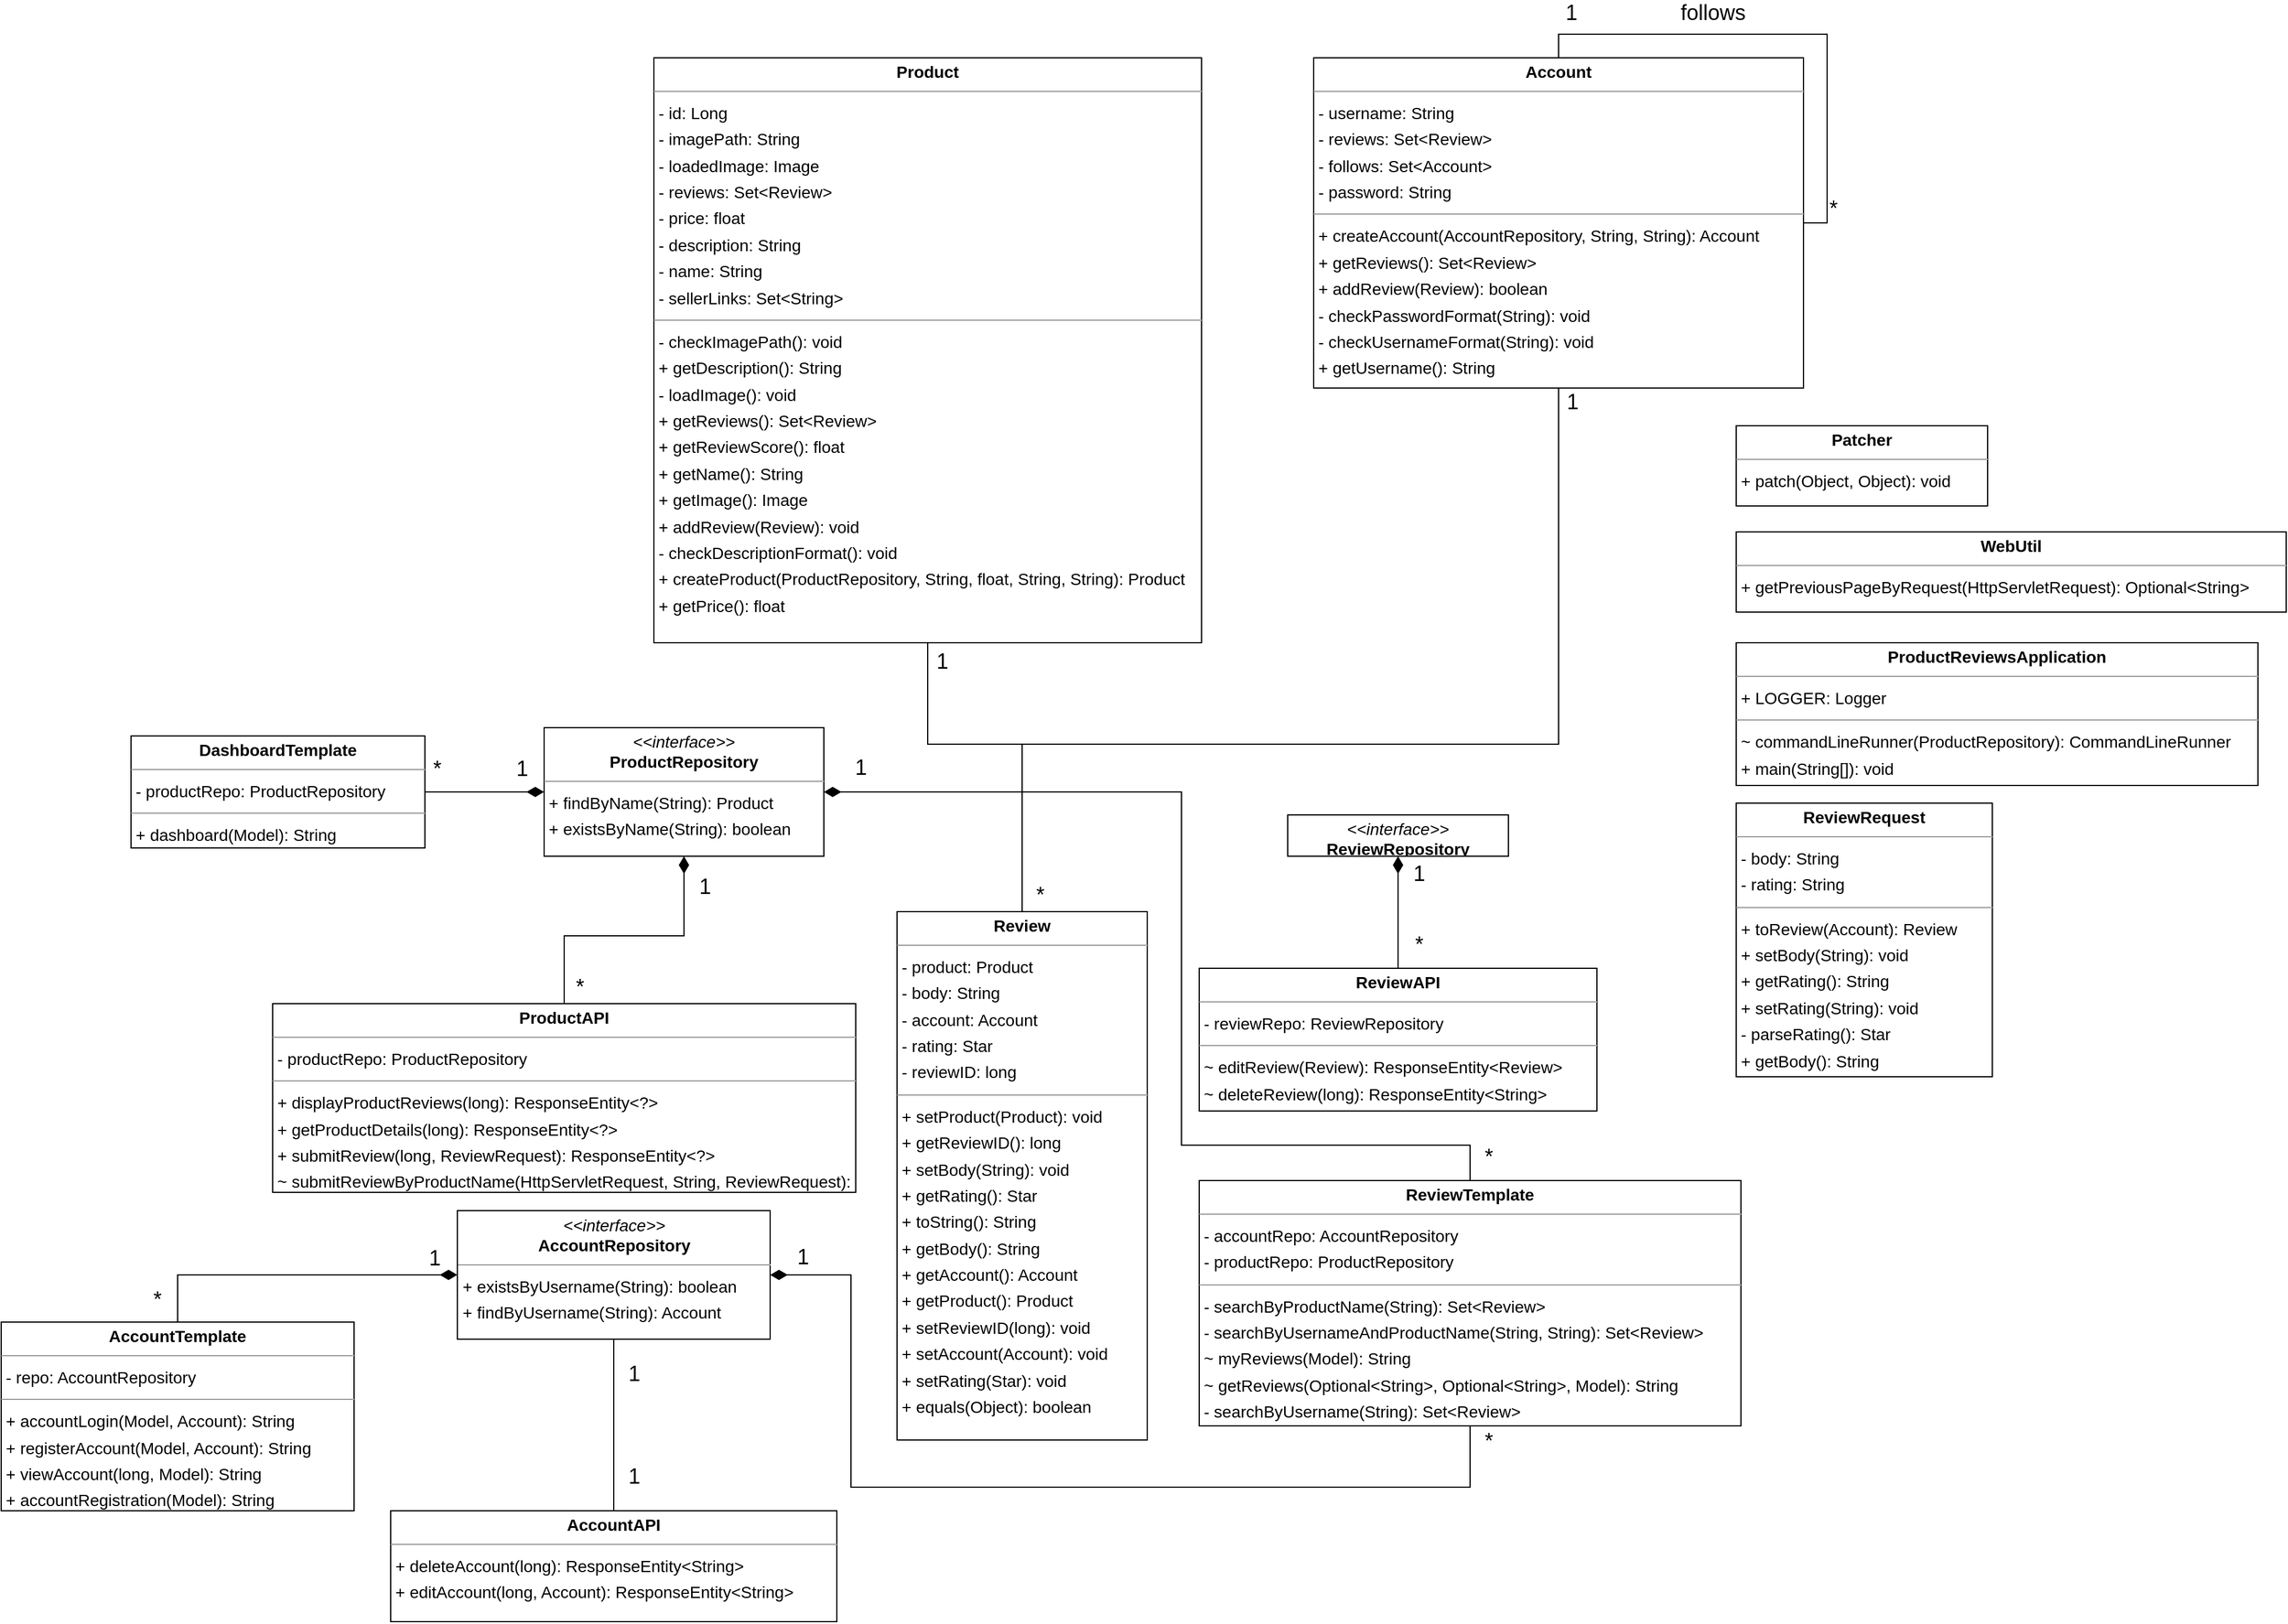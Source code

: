 <mxfile version="24.8.4">
  <diagram id="-O0Wlg9mMegEO51B1gR6" name="Page-1">
    <mxGraphModel grid="1" page="0" gridSize="10" guides="1" tooltips="1" connect="1" arrows="1" fold="1" pageScale="1" pageWidth="827" pageHeight="1169" background="none" math="0" shadow="0">
      <root>
        <mxCell id="0" />
        <mxCell id="1" parent="0" />
        <mxCell id="PNS8P4c1NNTHHl6IVYCe-1" style="edgeStyle=orthogonalEdgeStyle;rounded=0;orthogonalLoop=1;jettySize=auto;html=1;exitX=0.5;exitY=1;exitDx=0;exitDy=0;entryX=0.5;entryY=0;entryDx=0;entryDy=0;startArrow=none;startFill=0;startSize=12;endArrow=none;endFill=0;" edge="1" parent="1" source="node4" target="node9">
          <mxGeometry relative="1" as="geometry">
            <Array as="points">
              <mxPoint x="730" y="880" />
              <mxPoint x="275" y="880" />
            </Array>
          </mxGeometry>
        </mxCell>
        <mxCell id="PNS8P4c1NNTHHl6IVYCe-3" value="&lt;font style=&quot;font-size: 18px;&quot;&gt;*&lt;/font&gt;" style="edgeLabel;html=1;align=center;verticalAlign=middle;resizable=0;points=[];" vertex="1" connectable="0" parent="PNS8P4c1NNTHHl6IVYCe-1">
          <mxGeometry x="0.969" y="1" relative="1" as="geometry">
            <mxPoint x="14" as="offset" />
          </mxGeometry>
        </mxCell>
        <mxCell id="PNS8P4c1NNTHHl6IVYCe-8" value="&lt;font style=&quot;font-size: 18px;&quot;&gt;1&lt;/font&gt;" style="edgeLabel;html=1;align=center;verticalAlign=middle;resizable=0;points=[];" vertex="1" connectable="0" parent="PNS8P4c1NNTHHl6IVYCe-1">
          <mxGeometry x="-0.974" y="1" relative="1" as="geometry">
            <mxPoint x="10" as="offset" />
          </mxGeometry>
        </mxCell>
        <mxCell id="node4" value="&lt;p style=&quot;margin:0px;margin-top:4px;text-align:center;&quot;&gt;&lt;b&gt;Account&lt;/b&gt;&lt;/p&gt;&lt;hr size=&quot;1&quot;/&gt;&lt;p style=&quot;margin:0 0 0 4px;line-height:1.6;&quot;&gt;- username: String&lt;br/&gt;- reviews: Set&amp;lt;Review&amp;gt;&lt;br/&gt;- follows: Set&amp;lt;Account&amp;gt;&lt;br/&gt;- password: String&lt;/p&gt;&lt;hr size=&quot;1&quot;/&gt;&lt;p style=&quot;margin:0 0 0 4px;line-height:1.6;&quot;&gt;+ createAccount(AccountRepository, String, String): Account&lt;br/&gt;+ getReviews(): Set&amp;lt;Review&amp;gt;&lt;br/&gt;+ addReview(Review): boolean&lt;br/&gt;- checkPasswordFormat(String): void&lt;br/&gt;- checkUsernameFormat(String): void&lt;br/&gt;+ getUsername(): String&lt;/p&gt;" style="verticalAlign=top;align=left;overflow=fill;fontSize=14;fontFamily=Helvetica;html=1;rounded=0;shadow=0;comic=0;labelBackgroundColor=none;strokeWidth=1;" vertex="1" parent="1">
          <mxGeometry x="522" y="298" width="415" height="280" as="geometry" />
        </mxCell>
        <mxCell id="node6" value="&lt;p style=&quot;margin:0px;margin-top:4px;text-align:center;&quot;&gt;&lt;b&gt;AccountAPI&lt;/b&gt;&lt;/p&gt;&lt;hr size=&quot;1&quot;/&gt;&lt;p style=&quot;margin:0 0 0 4px;line-height:1.6;&quot;&gt;+ deleteAccount(long): ResponseEntity&amp;lt;String&amp;gt;&lt;br/&gt;+ editAccount(long, Account): ResponseEntity&amp;lt;String&amp;gt;&lt;/p&gt;" style="verticalAlign=top;align=left;overflow=fill;fontSize=14;fontFamily=Helvetica;html=1;rounded=0;shadow=0;comic=0;labelBackgroundColor=none;strokeWidth=1;" vertex="1" parent="1">
          <mxGeometry x="-260" y="1530" width="378" height="94" as="geometry" />
        </mxCell>
        <mxCell id="PNS8P4c1NNTHHl6IVYCe-31" style="edgeStyle=orthogonalEdgeStyle;rounded=0;orthogonalLoop=1;jettySize=auto;html=1;exitX=1;exitY=0.5;exitDx=0;exitDy=0;entryX=0.5;entryY=1;entryDx=0;entryDy=0;startArrow=diamondThin;startFill=1;endArrow=none;endFill=0;endSize=12;startSize=12;" edge="1" parent="1" source="node1" target="node5">
          <mxGeometry relative="1" as="geometry">
            <Array as="points">
              <mxPoint x="130" y="1330" />
              <mxPoint x="130" y="1510" />
              <mxPoint x="655" y="1510" />
            </Array>
          </mxGeometry>
        </mxCell>
        <mxCell id="PNS8P4c1NNTHHl6IVYCe-35" value="&lt;font style=&quot;font-size: 18px;&quot;&gt;*&lt;/font&gt;" style="edgeLabel;html=1;align=center;verticalAlign=middle;resizable=0;points=[];" vertex="1" connectable="0" parent="PNS8P4c1NNTHHl6IVYCe-31">
          <mxGeometry x="0.965" y="-2" relative="1" as="geometry">
            <mxPoint x="13" y="-2" as="offset" />
          </mxGeometry>
        </mxCell>
        <mxCell id="PNS8P4c1NNTHHl6IVYCe-36" value="&lt;font style=&quot;font-size: 18px;&quot;&gt;1&lt;/font&gt;" style="edgeLabel;html=1;align=center;verticalAlign=middle;resizable=0;points=[];" vertex="1" connectable="0" parent="PNS8P4c1NNTHHl6IVYCe-31">
          <mxGeometry x="-0.934" y="-1" relative="1" as="geometry">
            <mxPoint y="-16" as="offset" />
          </mxGeometry>
        </mxCell>
        <mxCell id="node1" value="&lt;p style=&quot;margin:0px;margin-top:4px;text-align:center;&quot;&gt;&lt;i&gt;&amp;lt;&amp;lt;interface&amp;gt;&amp;gt;&lt;/i&gt;&lt;br/&gt;&lt;b&gt;AccountRepository&lt;/b&gt;&lt;/p&gt;&lt;hr size=&quot;1&quot;/&gt;&lt;p style=&quot;margin:0 0 0 4px;line-height:1.6;&quot;&gt;+ existsByUsername(String): boolean&lt;br/&gt;+ findByUsername(String): Account&lt;/p&gt;" style="verticalAlign=top;align=left;overflow=fill;fontSize=14;fontFamily=Helvetica;html=1;rounded=0;shadow=0;comic=0;labelBackgroundColor=none;strokeWidth=1;" vertex="1" parent="1">
          <mxGeometry x="-203.5" y="1275.5" width="265" height="109" as="geometry" />
        </mxCell>
        <mxCell id="PNS8P4c1NNTHHl6IVYCe-23" style="edgeStyle=orthogonalEdgeStyle;rounded=0;orthogonalLoop=1;jettySize=auto;html=1;exitX=0.5;exitY=0;exitDx=0;exitDy=0;entryX=0;entryY=0.5;entryDx=0;entryDy=0;endArrow=diamondThin;endFill=1;startArrow=none;startFill=0;startSize=12;endSize=12;" edge="1" parent="1" source="node8" target="node1">
          <mxGeometry relative="1" as="geometry" />
        </mxCell>
        <mxCell id="PNS8P4c1NNTHHl6IVYCe-25" value="&lt;font style=&quot;font-size: 18px;&quot;&gt;1&lt;/font&gt;" style="edgeLabel;html=1;align=center;verticalAlign=middle;resizable=0;points=[];" vertex="1" connectable="0" parent="PNS8P4c1NNTHHl6IVYCe-23">
          <mxGeometry x="0.86" y="4" relative="1" as="geometry">
            <mxPoint y="-10" as="offset" />
          </mxGeometry>
        </mxCell>
        <mxCell id="node8" value="&lt;p style=&quot;margin:0px;margin-top:4px;text-align:center;&quot;&gt;&lt;b&gt;AccountTemplate&lt;/b&gt;&lt;/p&gt;&lt;hr size=&quot;1&quot;/&gt;&lt;p style=&quot;margin:0 0 0 4px;line-height:1.6;&quot;&gt;- repo: AccountRepository&lt;/p&gt;&lt;hr size=&quot;1&quot;/&gt;&lt;p style=&quot;margin:0 0 0 4px;line-height:1.6;&quot;&gt;+ accountLogin(Model, Account): String&lt;br/&gt;+ registerAccount(Model, Account): String&lt;br/&gt;+ viewAccount(long, Model): String&lt;br/&gt;+ accountRegistration(Model): String&lt;/p&gt;" style="verticalAlign=top;align=left;overflow=fill;fontSize=14;fontFamily=Helvetica;html=1;rounded=0;shadow=0;comic=0;labelBackgroundColor=none;strokeWidth=1;" vertex="1" parent="1">
          <mxGeometry x="-590" y="1370" width="299" height="160" as="geometry" />
        </mxCell>
        <mxCell id="node13" value="&lt;p style=&quot;margin:0px;margin-top:4px;text-align:center;&quot;&gt;&lt;b&gt;DashboardTemplate&lt;/b&gt;&lt;/p&gt;&lt;hr size=&quot;1&quot;/&gt;&lt;p style=&quot;margin:0 0 0 4px;line-height:1.6;&quot;&gt;- productRepo: ProductRepository&lt;/p&gt;&lt;hr size=&quot;1&quot;/&gt;&lt;p style=&quot;margin:0 0 0 4px;line-height:1.6;&quot;&gt;+ dashboard(Model): String&lt;/p&gt;" style="verticalAlign=top;align=left;overflow=fill;fontSize=14;fontFamily=Helvetica;html=1;rounded=0;shadow=0;comic=0;labelBackgroundColor=none;strokeWidth=1;" vertex="1" parent="1">
          <mxGeometry x="-480" y="873" width="249" height="95" as="geometry" />
        </mxCell>
        <mxCell id="node7" value="&lt;p style=&quot;margin:0px;margin-top:4px;text-align:center;&quot;&gt;&lt;b&gt;Patcher&lt;/b&gt;&lt;/p&gt;&lt;hr size=&quot;1&quot;/&gt;&lt;p style=&quot;margin:0 0 0 4px;line-height:1.6;&quot;&gt;+ patch(Object, Object): void&lt;/p&gt;" style="verticalAlign=top;align=left;overflow=fill;fontSize=14;fontFamily=Helvetica;html=1;rounded=0;shadow=0;comic=0;labelBackgroundColor=none;strokeWidth=1;" vertex="1" parent="1">
          <mxGeometry x="880" y="610" width="213" height="68" as="geometry" />
        </mxCell>
        <mxCell id="PNS8P4c1NNTHHl6IVYCe-10" style="edgeStyle=orthogonalEdgeStyle;rounded=0;orthogonalLoop=1;jettySize=auto;html=1;exitX=0.5;exitY=1;exitDx=0;exitDy=0;entryX=0.5;entryY=0;entryDx=0;entryDy=0;endArrow=none;endFill=0;" edge="1" parent="1" source="node2" target="node9">
          <mxGeometry relative="1" as="geometry">
            <Array as="points">
              <mxPoint x="195" y="880" />
              <mxPoint x="275" y="880" />
            </Array>
          </mxGeometry>
        </mxCell>
        <mxCell id="PNS8P4c1NNTHHl6IVYCe-11" value="&lt;font style=&quot;font-size: 18px;&quot;&gt;1&lt;/font&gt;" style="edgeLabel;html=1;align=center;verticalAlign=middle;resizable=0;points=[];" vertex="1" connectable="0" parent="PNS8P4c1NNTHHl6IVYCe-10">
          <mxGeometry x="-0.873" y="-1" relative="1" as="geometry">
            <mxPoint x="13" y="-4" as="offset" />
          </mxGeometry>
        </mxCell>
        <mxCell id="node2" value="&lt;p style=&quot;margin:0px;margin-top:4px;text-align:center;&quot;&gt;&lt;b&gt;Product&lt;/b&gt;&lt;/p&gt;&lt;hr size=&quot;1&quot;/&gt;&lt;p style=&quot;margin:0 0 0 4px;line-height:1.6;&quot;&gt;- id: Long&lt;br/&gt;- imagePath: String&lt;br/&gt;- loadedImage: Image&lt;br/&gt;- reviews: Set&amp;lt;Review&amp;gt;&lt;br/&gt;- price: float&lt;br/&gt;- description: String&lt;br/&gt;- name: String&lt;br/&gt;- sellerLinks: Set&amp;lt;String&amp;gt;&lt;/p&gt;&lt;hr size=&quot;1&quot;/&gt;&lt;p style=&quot;margin:0 0 0 4px;line-height:1.6;&quot;&gt;- checkImagePath(): void&lt;br/&gt;+ getDescription(): String&lt;br/&gt;- loadImage(): void&lt;br/&gt;+ getReviews(): Set&amp;lt;Review&amp;gt;&lt;br/&gt;+ getReviewScore(): float&lt;br/&gt;+ getName(): String&lt;br/&gt;+ getImage(): Image&lt;br/&gt;+ addReview(Review): void&lt;br/&gt;- checkDescriptionFormat(): void&lt;br/&gt;+ createProduct(ProductRepository, String, float, String, String): Product&lt;br/&gt;+ getPrice(): float&lt;/p&gt;" style="verticalAlign=top;align=left;overflow=fill;fontSize=14;fontFamily=Helvetica;html=1;rounded=0;shadow=0;comic=0;labelBackgroundColor=none;strokeWidth=1;" vertex="1" parent="1">
          <mxGeometry x="-37" y="298" width="464" height="496" as="geometry" />
        </mxCell>
        <mxCell id="node11" value="&lt;p style=&quot;margin:0px;margin-top:4px;text-align:center;&quot;&gt;&lt;b&gt;ProductAPI&lt;/b&gt;&lt;/p&gt;&lt;hr size=&quot;1&quot;/&gt;&lt;p style=&quot;margin:0 0 0 4px;line-height:1.6;&quot;&gt;- productRepo: ProductRepository&lt;/p&gt;&lt;hr size=&quot;1&quot;/&gt;&lt;p style=&quot;margin:0 0 0 4px;line-height:1.6;&quot;&gt;+ displayProductReviews(long): ResponseEntity&amp;lt;?&amp;gt;&lt;br/&gt;+ getProductDetails(long): ResponseEntity&amp;lt;?&amp;gt;&lt;br/&gt;+ submitReview(long, ReviewRequest): ResponseEntity&amp;lt;?&amp;gt;&lt;br/&gt;~ submitReviewByProductName(HttpServletRequest, String, ReviewRequest): String&lt;/p&gt;" style="verticalAlign=top;align=left;overflow=fill;fontSize=14;fontFamily=Helvetica;html=1;rounded=0;shadow=0;comic=0;labelBackgroundColor=none;strokeWidth=1;" vertex="1" parent="1">
          <mxGeometry x="-360" y="1100" width="494" height="160" as="geometry" />
        </mxCell>
        <mxCell id="PNS8P4c1NNTHHl6IVYCe-27" style="edgeStyle=orthogonalEdgeStyle;rounded=0;orthogonalLoop=1;jettySize=auto;html=1;exitX=0;exitY=0.5;exitDx=0;exitDy=0;entryX=1;entryY=0.5;entryDx=0;entryDy=0;endArrow=none;endFill=0;startArrow=diamondThin;startFill=1;startSize=12;" edge="1" parent="1" source="node3" target="node13">
          <mxGeometry relative="1" as="geometry" />
        </mxCell>
        <mxCell id="PNS8P4c1NNTHHl6IVYCe-28" value="&lt;font style=&quot;font-size: 18px;&quot;&gt;1&lt;/font&gt;" style="edgeLabel;html=1;align=center;verticalAlign=middle;resizable=0;points=[];" vertex="1" connectable="0" parent="PNS8P4c1NNTHHl6IVYCe-27">
          <mxGeometry x="-0.478" relative="1" as="geometry">
            <mxPoint x="7" y="-20" as="offset" />
          </mxGeometry>
        </mxCell>
        <mxCell id="node3" value="&lt;p style=&quot;margin:0px;margin-top:4px;text-align:center;&quot;&gt;&lt;i&gt;&amp;lt;&amp;lt;interface&amp;gt;&amp;gt;&lt;/i&gt;&lt;br/&gt;&lt;b&gt;ProductRepository&lt;/b&gt;&lt;/p&gt;&lt;hr size=&quot;1&quot;/&gt;&lt;p style=&quot;margin:0 0 0 4px;line-height:1.6;&quot;&gt;+ findByName(String): Product&lt;br/&gt;+ existsByName(String): boolean&lt;/p&gt;" style="verticalAlign=top;align=left;overflow=fill;fontSize=14;fontFamily=Helvetica;html=1;rounded=0;shadow=0;comic=0;labelBackgroundColor=none;strokeWidth=1;" vertex="1" parent="1">
          <mxGeometry x="-130" y="866" width="237" height="109" as="geometry" />
        </mxCell>
        <mxCell id="node0" value="&lt;p style=&quot;margin:0px;margin-top:4px;text-align:center;&quot;&gt;&lt;b&gt;ProductReviewsApplication&lt;/b&gt;&lt;/p&gt;&lt;hr size=&quot;1&quot;/&gt;&lt;p style=&quot;margin:0 0 0 4px;line-height:1.6;&quot;&gt;+ LOGGER: Logger&lt;/p&gt;&lt;hr size=&quot;1&quot;/&gt;&lt;p style=&quot;margin:0 0 0 4px;line-height:1.6;&quot;&gt;~ commandLineRunner(ProductRepository): CommandLineRunner&lt;br/&gt;+ main(String[]): void&lt;/p&gt;" style="verticalAlign=top;align=left;overflow=fill;fontSize=14;fontFamily=Helvetica;html=1;rounded=0;shadow=0;comic=0;labelBackgroundColor=none;strokeWidth=1;" vertex="1" parent="1">
          <mxGeometry x="880" y="794" width="442" height="121" as="geometry" />
        </mxCell>
        <mxCell id="node9" value="&lt;p style=&quot;margin:0px;margin-top:4px;text-align:center;&quot;&gt;&lt;b&gt;Review&lt;/b&gt;&lt;/p&gt;&lt;hr size=&quot;1&quot;/&gt;&lt;p style=&quot;margin:0 0 0 4px;line-height:1.6;&quot;&gt;- product: Product&lt;br/&gt;- body: String&lt;br/&gt;- account: Account&lt;br/&gt;- rating: Star&lt;br/&gt;- reviewID: long&lt;/p&gt;&lt;hr size=&quot;1&quot;/&gt;&lt;p style=&quot;margin:0 0 0 4px;line-height:1.6;&quot;&gt;+ setProduct(Product): void&lt;br/&gt;+ getReviewID(): long&lt;br/&gt;+ setBody(String): void&lt;br/&gt;+ getRating(): Star&lt;br/&gt;+ toString(): String&lt;br/&gt;+ getBody(): String&lt;br/&gt;+ getAccount(): Account&lt;br/&gt;+ getProduct(): Product&lt;br/&gt;+ setReviewID(long): void&lt;br/&gt;+ setAccount(Account): void&lt;br/&gt;+ setRating(Star): void&lt;br/&gt;+ equals(Object): boolean&lt;/p&gt;" style="verticalAlign=top;align=left;overflow=fill;fontSize=14;fontFamily=Helvetica;html=1;rounded=0;shadow=0;comic=0;labelBackgroundColor=none;strokeWidth=1;" vertex="1" parent="1">
          <mxGeometry x="169" y="1022" width="212" height="448" as="geometry" />
        </mxCell>
        <mxCell id="PNS8P4c1NNTHHl6IVYCe-13" style="edgeStyle=orthogonalEdgeStyle;rounded=0;orthogonalLoop=1;jettySize=auto;html=1;exitX=0.5;exitY=0;exitDx=0;exitDy=0;entryX=0.5;entryY=1;entryDx=0;entryDy=0;endArrow=diamondThin;endFill=1;endSize=12;" edge="1" parent="1" source="node15" target="node10">
          <mxGeometry relative="1" as="geometry" />
        </mxCell>
        <mxCell id="PNS8P4c1NNTHHl6IVYCe-14" value="&lt;font style=&quot;font-size: 18px;&quot;&gt;*&lt;/font&gt;" style="edgeLabel;html=1;align=center;verticalAlign=middle;resizable=0;points=[];" vertex="1" connectable="0" parent="PNS8P4c1NNTHHl6IVYCe-13">
          <mxGeometry x="0.269" y="-3" relative="1" as="geometry">
            <mxPoint x="14" y="40" as="offset" />
          </mxGeometry>
        </mxCell>
        <mxCell id="PNS8P4c1NNTHHl6IVYCe-16" value="&lt;font style=&quot;font-size: 18px;&quot;&gt;1&lt;/font&gt;" style="edgeLabel;html=1;align=center;verticalAlign=middle;resizable=0;points=[];" vertex="1" connectable="0" parent="PNS8P4c1NNTHHl6IVYCe-13">
          <mxGeometry x="0.432" relative="1" as="geometry">
            <mxPoint x="17" y="-12" as="offset" />
          </mxGeometry>
        </mxCell>
        <mxCell id="node15" value="&lt;p style=&quot;margin:0px;margin-top:4px;text-align:center;&quot;&gt;&lt;b&gt;ReviewAPI&lt;/b&gt;&lt;/p&gt;&lt;hr size=&quot;1&quot;/&gt;&lt;p style=&quot;margin:0 0 0 4px;line-height:1.6;&quot;&gt;- reviewRepo: ReviewRepository&lt;/p&gt;&lt;hr size=&quot;1&quot;/&gt;&lt;p style=&quot;margin:0 0 0 4px;line-height:1.6;&quot;&gt;~ editReview(Review): ResponseEntity&amp;lt;Review&amp;gt;&lt;br/&gt;~ deleteReview(long): ResponseEntity&amp;lt;String&amp;gt;&lt;/p&gt;" style="verticalAlign=top;align=left;overflow=fill;fontSize=14;fontFamily=Helvetica;html=1;rounded=0;shadow=0;comic=0;labelBackgroundColor=none;strokeWidth=1;" vertex="1" parent="1">
          <mxGeometry x="425" y="1070" width="337" height="121" as="geometry" />
        </mxCell>
        <mxCell id="node10" value="&lt;p style=&quot;margin:0px;margin-top:4px;text-align:center;&quot;&gt;&lt;i&gt;&amp;lt;&amp;lt;interface&amp;gt;&amp;gt;&lt;/i&gt;&lt;br/&gt;&lt;b&gt;ReviewRepository&lt;/b&gt;&lt;/p&gt;&lt;hr size=&quot;1&quot;/&gt;" style="verticalAlign=top;align=left;overflow=fill;fontSize=14;fontFamily=Helvetica;html=1;rounded=0;shadow=0;comic=0;labelBackgroundColor=none;strokeWidth=1;" vertex="1" parent="1">
          <mxGeometry x="500" y="940" width="187" height="35" as="geometry" />
        </mxCell>
        <mxCell id="node14" value="&lt;p style=&quot;margin:0px;margin-top:4px;text-align:center;&quot;&gt;&lt;b&gt;ReviewRequest&lt;/b&gt;&lt;/p&gt;&lt;hr size=&quot;1&quot;/&gt;&lt;p style=&quot;margin:0 0 0 4px;line-height:1.6;&quot;&gt;- body: String&lt;br/&gt;- rating: String&lt;/p&gt;&lt;hr size=&quot;1&quot;/&gt;&lt;p style=&quot;margin:0 0 0 4px;line-height:1.6;&quot;&gt;+ toReview(Account): Review&lt;br/&gt;+ setBody(String): void&lt;br/&gt;+ getRating(): String&lt;br/&gt;+ setRating(String): void&lt;br/&gt;- parseRating(): Star&lt;br/&gt;+ getBody(): String&lt;/p&gt;" style="verticalAlign=top;align=left;overflow=fill;fontSize=14;fontFamily=Helvetica;html=1;rounded=0;shadow=0;comic=0;labelBackgroundColor=none;strokeWidth=1;" vertex="1" parent="1">
          <mxGeometry x="880" y="930" width="217" height="232" as="geometry" />
        </mxCell>
        <mxCell id="PNS8P4c1NNTHHl6IVYCe-30" style="edgeStyle=orthogonalEdgeStyle;rounded=0;orthogonalLoop=1;jettySize=auto;html=1;exitX=0.5;exitY=0;exitDx=0;exitDy=0;entryX=1;entryY=0.5;entryDx=0;entryDy=0;endArrow=diamondThin;endFill=1;startSize=11;endSize=12;" edge="1" parent="1" source="node5" target="node3">
          <mxGeometry relative="1" as="geometry">
            <Array as="points">
              <mxPoint x="655" y="1220" />
              <mxPoint x="410" y="1220" />
              <mxPoint x="410" y="921" />
            </Array>
          </mxGeometry>
        </mxCell>
        <mxCell id="PNS8P4c1NNTHHl6IVYCe-33" value="&lt;font style=&quot;font-size: 18px;&quot;&gt;*&lt;/font&gt;" style="edgeLabel;html=1;align=center;verticalAlign=middle;resizable=0;points=[];" vertex="1" connectable="0" parent="PNS8P4c1NNTHHl6IVYCe-30">
          <mxGeometry x="-0.954" y="-4" relative="1" as="geometry">
            <mxPoint x="11" as="offset" />
          </mxGeometry>
        </mxCell>
        <mxCell id="PNS8P4c1NNTHHl6IVYCe-34" value="&lt;font style=&quot;font-size: 18px;&quot;&gt;1&lt;/font&gt;" style="edgeLabel;html=1;align=center;verticalAlign=middle;resizable=0;points=[];" vertex="1" connectable="0" parent="PNS8P4c1NNTHHl6IVYCe-30">
          <mxGeometry x="0.929" y="3" relative="1" as="geometry">
            <mxPoint y="-24" as="offset" />
          </mxGeometry>
        </mxCell>
        <mxCell id="node5" value="&lt;p style=&quot;margin:0px;margin-top:4px;text-align:center;&quot;&gt;&lt;b&gt;ReviewTemplate&lt;/b&gt;&lt;/p&gt;&lt;hr size=&quot;1&quot;/&gt;&lt;p style=&quot;margin:0 0 0 4px;line-height:1.6;&quot;&gt;- accountRepo: AccountRepository&lt;br/&gt;- productRepo: ProductRepository&lt;/p&gt;&lt;hr size=&quot;1&quot;/&gt;&lt;p style=&quot;margin:0 0 0 4px;line-height:1.6;&quot;&gt;- searchByProductName(String): Set&amp;lt;Review&amp;gt;&lt;br/&gt;- searchByUsernameAndProductName(String, String): Set&amp;lt;Review&amp;gt;&lt;br/&gt;~ myReviews(Model): String&lt;br/&gt;~ getReviews(Optional&amp;lt;String&amp;gt;, Optional&amp;lt;String&amp;gt;, Model): String&lt;br/&gt;- searchByUsername(String): Set&amp;lt;Review&amp;gt;&lt;/p&gt;" style="verticalAlign=top;align=left;overflow=fill;fontSize=14;fontFamily=Helvetica;html=1;rounded=0;shadow=0;comic=0;labelBackgroundColor=none;strokeWidth=1;" vertex="1" parent="1">
          <mxGeometry x="425" y="1250" width="459" height="208" as="geometry" />
        </mxCell>
        <mxCell id="node12" value="&lt;p style=&quot;margin:0px;margin-top:4px;text-align:center;&quot;&gt;&lt;b&gt;WebUtil&lt;/b&gt;&lt;/p&gt;&lt;hr size=&quot;1&quot;/&gt;&lt;p style=&quot;margin:0 0 0 4px;line-height:1.6;&quot;&gt;+ getPreviousPageByRequest(HttpServletRequest): Optional&amp;lt;String&amp;gt;&lt;/p&gt;" style="verticalAlign=top;align=left;overflow=fill;fontSize=14;fontFamily=Helvetica;html=1;rounded=0;shadow=0;comic=0;labelBackgroundColor=none;strokeWidth=1;" vertex="1" parent="1">
          <mxGeometry x="880" y="700" width="466" height="68" as="geometry" />
        </mxCell>
        <mxCell id="PNS8P4c1NNTHHl6IVYCe-4" style="edgeStyle=orthogonalEdgeStyle;rounded=0;orthogonalLoop=1;jettySize=auto;html=1;entryX=1;entryY=0.5;entryDx=0;entryDy=0;endArrow=none;endFill=0;" edge="1" parent="1" source="node4" target="node4">
          <mxGeometry relative="1" as="geometry" />
        </mxCell>
        <mxCell id="PNS8P4c1NNTHHl6IVYCe-5" value="&lt;font style=&quot;font-size: 18px;&quot;&gt;follows&lt;/font&gt;" style="edgeLabel;html=1;align=center;verticalAlign=middle;resizable=0;points=[];" vertex="1" connectable="0" parent="PNS8P4c1NNTHHl6IVYCe-4">
          <mxGeometry x="-0.24" y="2" relative="1" as="geometry">
            <mxPoint x="-12" y="-16" as="offset" />
          </mxGeometry>
        </mxCell>
        <mxCell id="PNS8P4c1NNTHHl6IVYCe-6" value="&lt;font style=&quot;font-size: 18px;&quot;&gt;1&lt;/font&gt;" style="edgeLabel;html=1;align=center;verticalAlign=middle;resizable=0;points=[];" vertex="1" connectable="0" parent="PNS8P4c1NNTHHl6IVYCe-4">
          <mxGeometry x="-0.881" y="3" relative="1" as="geometry">
            <mxPoint x="5" y="-15" as="offset" />
          </mxGeometry>
        </mxCell>
        <mxCell id="PNS8P4c1NNTHHl6IVYCe-7" value="&lt;font style=&quot;font-size: 18px;&quot;&gt;*&lt;/font&gt;" style="edgeLabel;html=1;align=center;verticalAlign=middle;resizable=0;points=[];" vertex="1" connectable="0" parent="PNS8P4c1NNTHHl6IVYCe-4">
          <mxGeometry x="0.85" y="5" relative="1" as="geometry">
            <mxPoint as="offset" />
          </mxGeometry>
        </mxCell>
        <mxCell id="PNS8P4c1NNTHHl6IVYCe-17" style="edgeStyle=orthogonalEdgeStyle;rounded=0;orthogonalLoop=1;jettySize=auto;html=1;exitX=0.5;exitY=0;exitDx=0;exitDy=0;entryX=0.5;entryY=1;entryDx=0;entryDy=0;endArrow=diamondThin;endFill=1;endSize=12;" edge="1" parent="1" source="node11" target="node3">
          <mxGeometry relative="1" as="geometry">
            <mxPoint x="40" y="1060" as="sourcePoint" />
            <mxPoint x="40" y="965" as="targetPoint" />
          </mxGeometry>
        </mxCell>
        <mxCell id="PNS8P4c1NNTHHl6IVYCe-18" value="&lt;font style=&quot;font-size: 18px;&quot;&gt;*&lt;/font&gt;" style="edgeLabel;html=1;align=center;verticalAlign=middle;resizable=0;points=[];" vertex="1" connectable="0" parent="PNS8P4c1NNTHHl6IVYCe-17">
          <mxGeometry x="0.269" y="-3" relative="1" as="geometry">
            <mxPoint x="-73" y="40" as="offset" />
          </mxGeometry>
        </mxCell>
        <mxCell id="PNS8P4c1NNTHHl6IVYCe-19" value="&lt;font style=&quot;font-size: 18px;&quot;&gt;1&lt;/font&gt;" style="edgeLabel;html=1;align=center;verticalAlign=middle;resizable=0;points=[];" vertex="1" connectable="0" parent="PNS8P4c1NNTHHl6IVYCe-17">
          <mxGeometry x="0.432" relative="1" as="geometry">
            <mxPoint x="17" y="-39" as="offset" />
          </mxGeometry>
        </mxCell>
        <mxCell id="PNS8P4c1NNTHHl6IVYCe-20" style="edgeStyle=orthogonalEdgeStyle;rounded=0;orthogonalLoop=1;jettySize=auto;html=1;entryX=0.5;entryY=1;entryDx=0;entryDy=0;endArrow=none;endFill=0;endSize=12;exitX=0.5;exitY=0;exitDx=0;exitDy=0;" edge="1" parent="1" source="node6" target="node1">
          <mxGeometry relative="1" as="geometry">
            <mxPoint x="-113.5" y="1470" as="sourcePoint" />
            <mxPoint x="-373.5" y="1315" as="targetPoint" />
          </mxGeometry>
        </mxCell>
        <mxCell id="PNS8P4c1NNTHHl6IVYCe-21" value="&lt;font style=&quot;font-size: 18px;&quot;&gt;1&lt;/font&gt;" style="edgeLabel;html=1;align=center;verticalAlign=middle;resizable=0;points=[];" vertex="1" connectable="0" parent="PNS8P4c1NNTHHl6IVYCe-20">
          <mxGeometry x="0.269" y="-3" relative="1" as="geometry">
            <mxPoint x="14" y="63" as="offset" />
          </mxGeometry>
        </mxCell>
        <mxCell id="PNS8P4c1NNTHHl6IVYCe-22" value="&lt;font style=&quot;font-size: 18px;&quot;&gt;1&lt;/font&gt;" style="edgeLabel;html=1;align=center;verticalAlign=middle;resizable=0;points=[];" vertex="1" connectable="0" parent="PNS8P4c1NNTHHl6IVYCe-20">
          <mxGeometry x="0.432" relative="1" as="geometry">
            <mxPoint x="17" y="-12" as="offset" />
          </mxGeometry>
        </mxCell>
        <mxCell id="PNS8P4c1NNTHHl6IVYCe-26" value="&lt;font style=&quot;font-size: 18px;&quot;&gt;*&lt;/font&gt;" style="edgeLabel;html=1;align=center;verticalAlign=middle;resizable=0;points=[];" vertex="1" connectable="0" parent="1">
          <mxGeometry x="-440.495" y="1330.004" as="geometry">
            <mxPoint x="-18" y="21" as="offset" />
          </mxGeometry>
        </mxCell>
        <mxCell id="PNS8P4c1NNTHHl6IVYCe-32" value="&lt;font style=&quot;font-size: 18px;&quot;&gt;*&lt;/font&gt;" style="edgeLabel;html=1;align=center;verticalAlign=middle;resizable=0;points=[];" vertex="1" connectable="0" parent="1">
          <mxGeometry x="-130.001" y="1029.996" as="geometry">
            <mxPoint x="-91" y="-129" as="offset" />
          </mxGeometry>
        </mxCell>
      </root>
    </mxGraphModel>
  </diagram>
</mxfile>
